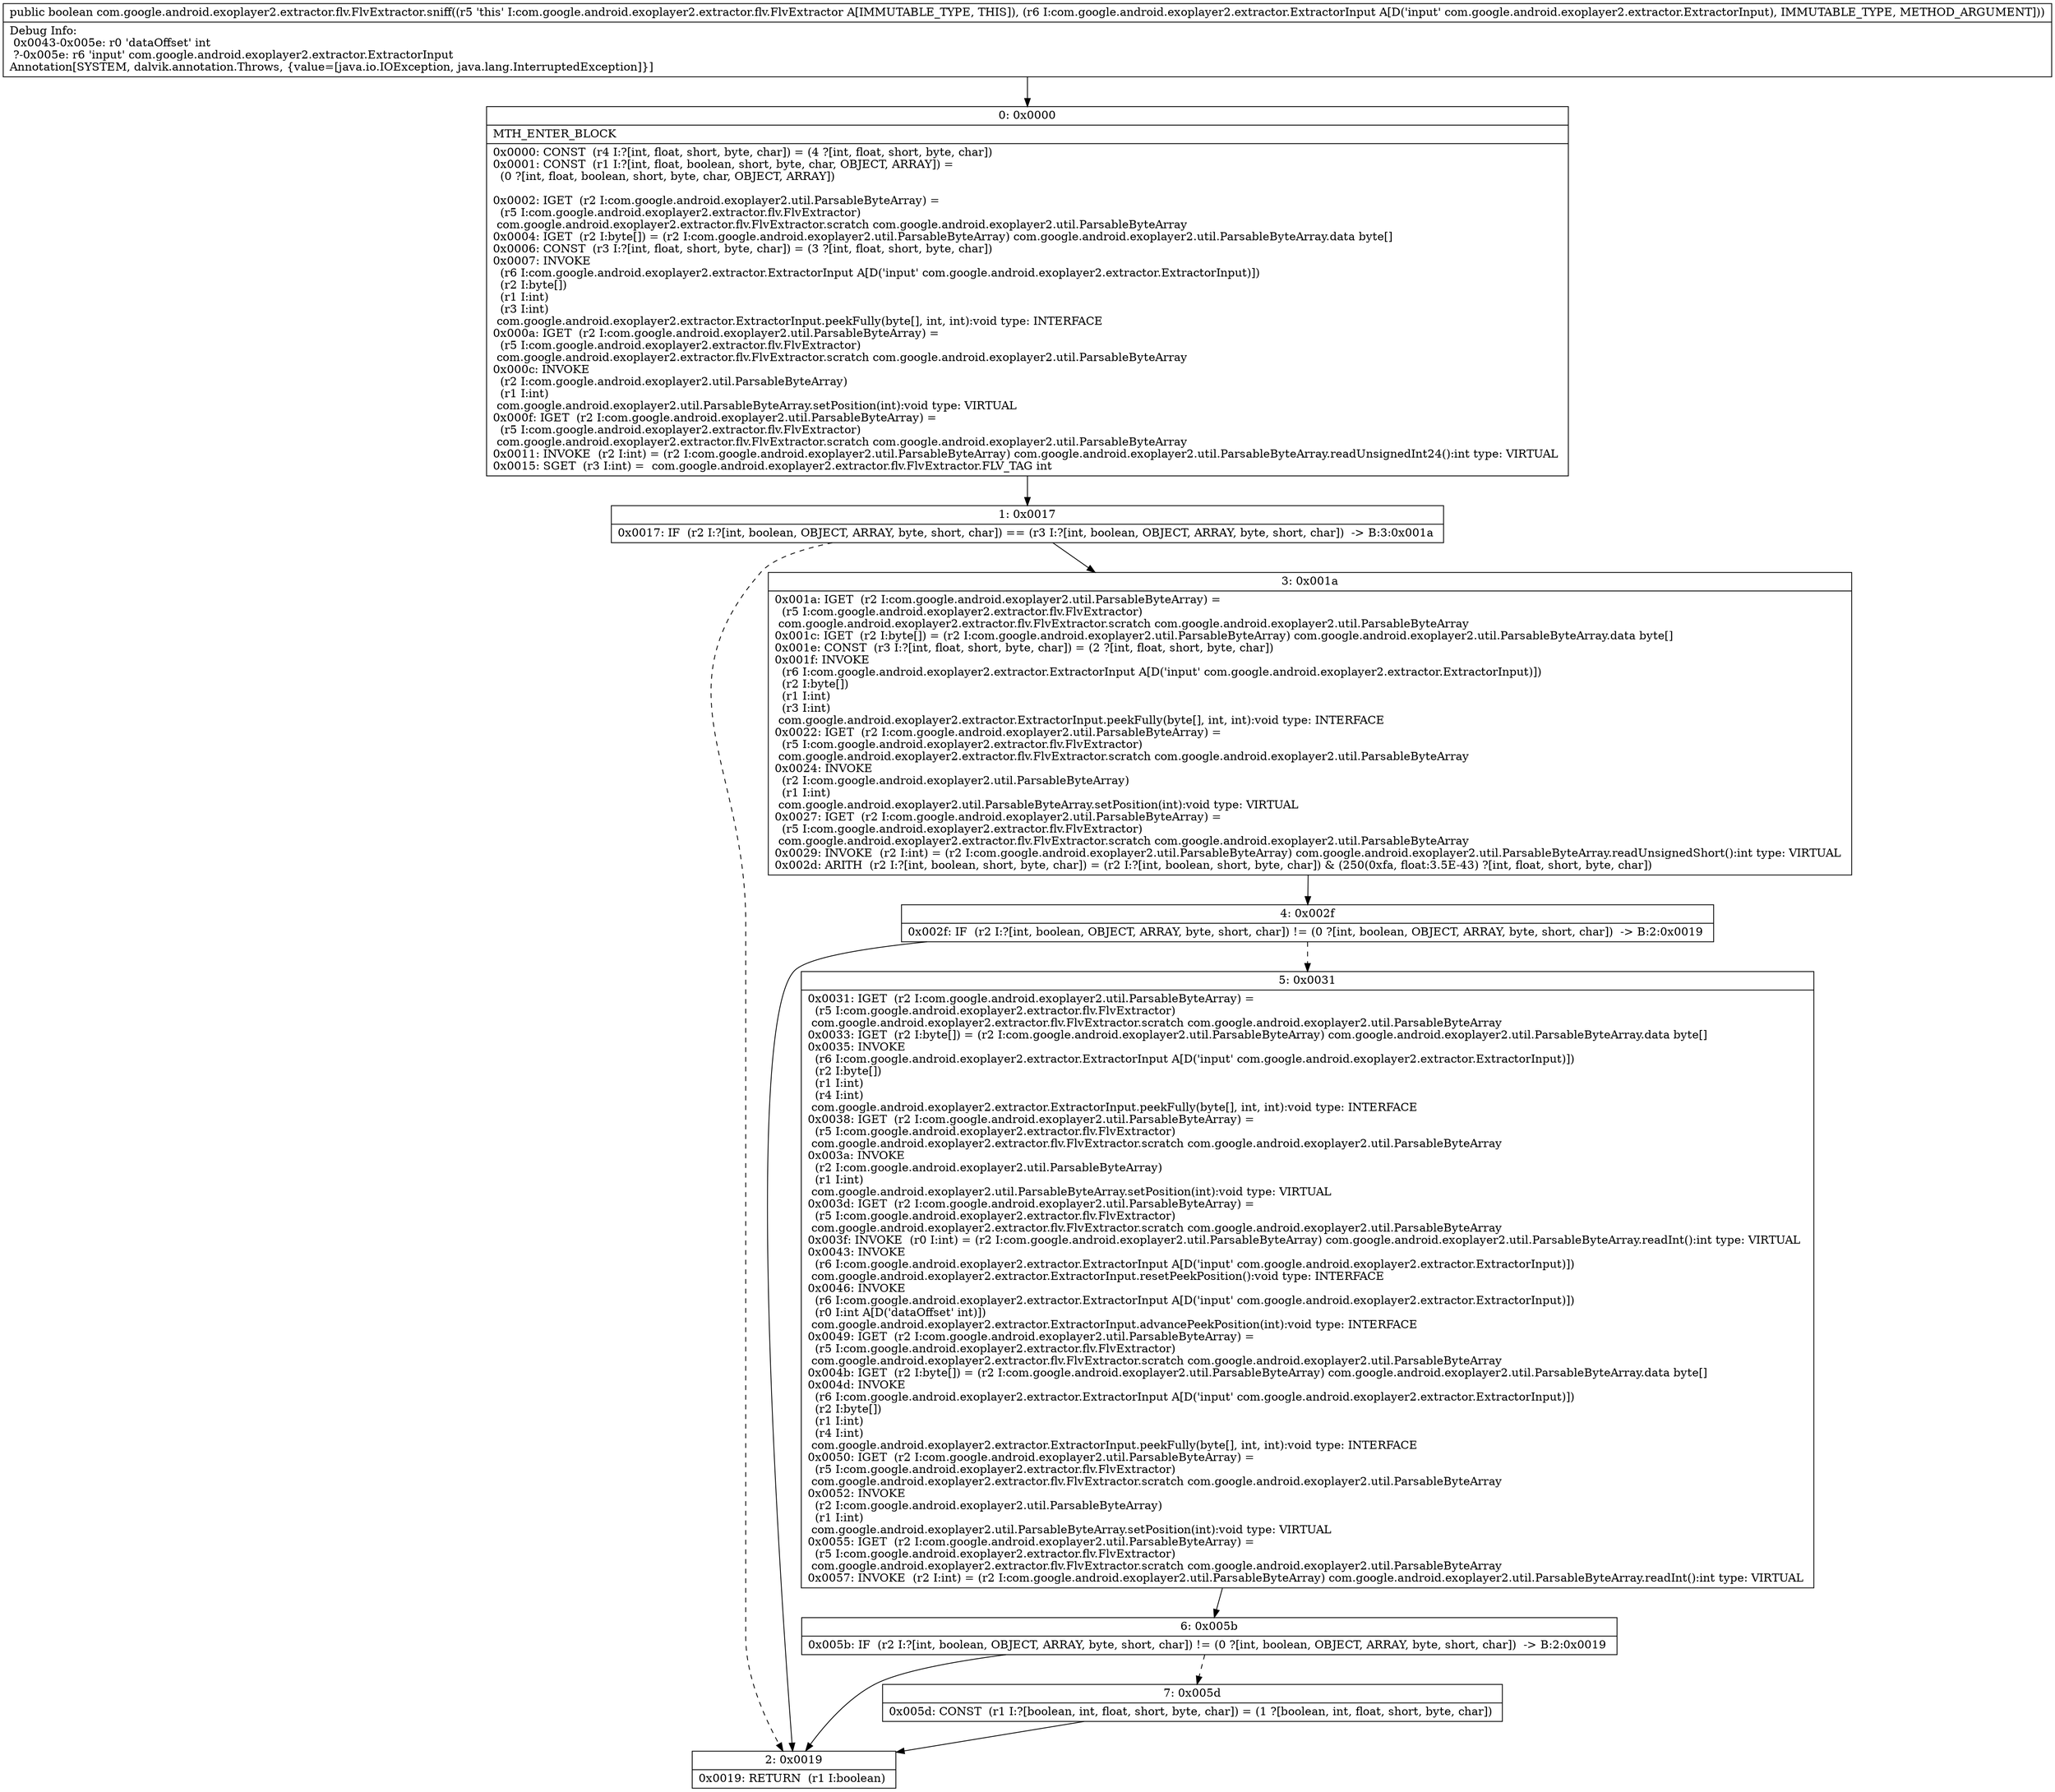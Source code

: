 digraph "CFG forcom.google.android.exoplayer2.extractor.flv.FlvExtractor.sniff(Lcom\/google\/android\/exoplayer2\/extractor\/ExtractorInput;)Z" {
Node_0 [shape=record,label="{0\:\ 0x0000|MTH_ENTER_BLOCK\l|0x0000: CONST  (r4 I:?[int, float, short, byte, char]) = (4 ?[int, float, short, byte, char]) \l0x0001: CONST  (r1 I:?[int, float, boolean, short, byte, char, OBJECT, ARRAY]) = \l  (0 ?[int, float, boolean, short, byte, char, OBJECT, ARRAY])\l \l0x0002: IGET  (r2 I:com.google.android.exoplayer2.util.ParsableByteArray) = \l  (r5 I:com.google.android.exoplayer2.extractor.flv.FlvExtractor)\l com.google.android.exoplayer2.extractor.flv.FlvExtractor.scratch com.google.android.exoplayer2.util.ParsableByteArray \l0x0004: IGET  (r2 I:byte[]) = (r2 I:com.google.android.exoplayer2.util.ParsableByteArray) com.google.android.exoplayer2.util.ParsableByteArray.data byte[] \l0x0006: CONST  (r3 I:?[int, float, short, byte, char]) = (3 ?[int, float, short, byte, char]) \l0x0007: INVOKE  \l  (r6 I:com.google.android.exoplayer2.extractor.ExtractorInput A[D('input' com.google.android.exoplayer2.extractor.ExtractorInput)])\l  (r2 I:byte[])\l  (r1 I:int)\l  (r3 I:int)\l com.google.android.exoplayer2.extractor.ExtractorInput.peekFully(byte[], int, int):void type: INTERFACE \l0x000a: IGET  (r2 I:com.google.android.exoplayer2.util.ParsableByteArray) = \l  (r5 I:com.google.android.exoplayer2.extractor.flv.FlvExtractor)\l com.google.android.exoplayer2.extractor.flv.FlvExtractor.scratch com.google.android.exoplayer2.util.ParsableByteArray \l0x000c: INVOKE  \l  (r2 I:com.google.android.exoplayer2.util.ParsableByteArray)\l  (r1 I:int)\l com.google.android.exoplayer2.util.ParsableByteArray.setPosition(int):void type: VIRTUAL \l0x000f: IGET  (r2 I:com.google.android.exoplayer2.util.ParsableByteArray) = \l  (r5 I:com.google.android.exoplayer2.extractor.flv.FlvExtractor)\l com.google.android.exoplayer2.extractor.flv.FlvExtractor.scratch com.google.android.exoplayer2.util.ParsableByteArray \l0x0011: INVOKE  (r2 I:int) = (r2 I:com.google.android.exoplayer2.util.ParsableByteArray) com.google.android.exoplayer2.util.ParsableByteArray.readUnsignedInt24():int type: VIRTUAL \l0x0015: SGET  (r3 I:int) =  com.google.android.exoplayer2.extractor.flv.FlvExtractor.FLV_TAG int \l}"];
Node_1 [shape=record,label="{1\:\ 0x0017|0x0017: IF  (r2 I:?[int, boolean, OBJECT, ARRAY, byte, short, char]) == (r3 I:?[int, boolean, OBJECT, ARRAY, byte, short, char])  \-\> B:3:0x001a \l}"];
Node_2 [shape=record,label="{2\:\ 0x0019|0x0019: RETURN  (r1 I:boolean) \l}"];
Node_3 [shape=record,label="{3\:\ 0x001a|0x001a: IGET  (r2 I:com.google.android.exoplayer2.util.ParsableByteArray) = \l  (r5 I:com.google.android.exoplayer2.extractor.flv.FlvExtractor)\l com.google.android.exoplayer2.extractor.flv.FlvExtractor.scratch com.google.android.exoplayer2.util.ParsableByteArray \l0x001c: IGET  (r2 I:byte[]) = (r2 I:com.google.android.exoplayer2.util.ParsableByteArray) com.google.android.exoplayer2.util.ParsableByteArray.data byte[] \l0x001e: CONST  (r3 I:?[int, float, short, byte, char]) = (2 ?[int, float, short, byte, char]) \l0x001f: INVOKE  \l  (r6 I:com.google.android.exoplayer2.extractor.ExtractorInput A[D('input' com.google.android.exoplayer2.extractor.ExtractorInput)])\l  (r2 I:byte[])\l  (r1 I:int)\l  (r3 I:int)\l com.google.android.exoplayer2.extractor.ExtractorInput.peekFully(byte[], int, int):void type: INTERFACE \l0x0022: IGET  (r2 I:com.google.android.exoplayer2.util.ParsableByteArray) = \l  (r5 I:com.google.android.exoplayer2.extractor.flv.FlvExtractor)\l com.google.android.exoplayer2.extractor.flv.FlvExtractor.scratch com.google.android.exoplayer2.util.ParsableByteArray \l0x0024: INVOKE  \l  (r2 I:com.google.android.exoplayer2.util.ParsableByteArray)\l  (r1 I:int)\l com.google.android.exoplayer2.util.ParsableByteArray.setPosition(int):void type: VIRTUAL \l0x0027: IGET  (r2 I:com.google.android.exoplayer2.util.ParsableByteArray) = \l  (r5 I:com.google.android.exoplayer2.extractor.flv.FlvExtractor)\l com.google.android.exoplayer2.extractor.flv.FlvExtractor.scratch com.google.android.exoplayer2.util.ParsableByteArray \l0x0029: INVOKE  (r2 I:int) = (r2 I:com.google.android.exoplayer2.util.ParsableByteArray) com.google.android.exoplayer2.util.ParsableByteArray.readUnsignedShort():int type: VIRTUAL \l0x002d: ARITH  (r2 I:?[int, boolean, short, byte, char]) = (r2 I:?[int, boolean, short, byte, char]) & (250(0xfa, float:3.5E\-43) ?[int, float, short, byte, char]) \l}"];
Node_4 [shape=record,label="{4\:\ 0x002f|0x002f: IF  (r2 I:?[int, boolean, OBJECT, ARRAY, byte, short, char]) != (0 ?[int, boolean, OBJECT, ARRAY, byte, short, char])  \-\> B:2:0x0019 \l}"];
Node_5 [shape=record,label="{5\:\ 0x0031|0x0031: IGET  (r2 I:com.google.android.exoplayer2.util.ParsableByteArray) = \l  (r5 I:com.google.android.exoplayer2.extractor.flv.FlvExtractor)\l com.google.android.exoplayer2.extractor.flv.FlvExtractor.scratch com.google.android.exoplayer2.util.ParsableByteArray \l0x0033: IGET  (r2 I:byte[]) = (r2 I:com.google.android.exoplayer2.util.ParsableByteArray) com.google.android.exoplayer2.util.ParsableByteArray.data byte[] \l0x0035: INVOKE  \l  (r6 I:com.google.android.exoplayer2.extractor.ExtractorInput A[D('input' com.google.android.exoplayer2.extractor.ExtractorInput)])\l  (r2 I:byte[])\l  (r1 I:int)\l  (r4 I:int)\l com.google.android.exoplayer2.extractor.ExtractorInput.peekFully(byte[], int, int):void type: INTERFACE \l0x0038: IGET  (r2 I:com.google.android.exoplayer2.util.ParsableByteArray) = \l  (r5 I:com.google.android.exoplayer2.extractor.flv.FlvExtractor)\l com.google.android.exoplayer2.extractor.flv.FlvExtractor.scratch com.google.android.exoplayer2.util.ParsableByteArray \l0x003a: INVOKE  \l  (r2 I:com.google.android.exoplayer2.util.ParsableByteArray)\l  (r1 I:int)\l com.google.android.exoplayer2.util.ParsableByteArray.setPosition(int):void type: VIRTUAL \l0x003d: IGET  (r2 I:com.google.android.exoplayer2.util.ParsableByteArray) = \l  (r5 I:com.google.android.exoplayer2.extractor.flv.FlvExtractor)\l com.google.android.exoplayer2.extractor.flv.FlvExtractor.scratch com.google.android.exoplayer2.util.ParsableByteArray \l0x003f: INVOKE  (r0 I:int) = (r2 I:com.google.android.exoplayer2.util.ParsableByteArray) com.google.android.exoplayer2.util.ParsableByteArray.readInt():int type: VIRTUAL \l0x0043: INVOKE  \l  (r6 I:com.google.android.exoplayer2.extractor.ExtractorInput A[D('input' com.google.android.exoplayer2.extractor.ExtractorInput)])\l com.google.android.exoplayer2.extractor.ExtractorInput.resetPeekPosition():void type: INTERFACE \l0x0046: INVOKE  \l  (r6 I:com.google.android.exoplayer2.extractor.ExtractorInput A[D('input' com.google.android.exoplayer2.extractor.ExtractorInput)])\l  (r0 I:int A[D('dataOffset' int)])\l com.google.android.exoplayer2.extractor.ExtractorInput.advancePeekPosition(int):void type: INTERFACE \l0x0049: IGET  (r2 I:com.google.android.exoplayer2.util.ParsableByteArray) = \l  (r5 I:com.google.android.exoplayer2.extractor.flv.FlvExtractor)\l com.google.android.exoplayer2.extractor.flv.FlvExtractor.scratch com.google.android.exoplayer2.util.ParsableByteArray \l0x004b: IGET  (r2 I:byte[]) = (r2 I:com.google.android.exoplayer2.util.ParsableByteArray) com.google.android.exoplayer2.util.ParsableByteArray.data byte[] \l0x004d: INVOKE  \l  (r6 I:com.google.android.exoplayer2.extractor.ExtractorInput A[D('input' com.google.android.exoplayer2.extractor.ExtractorInput)])\l  (r2 I:byte[])\l  (r1 I:int)\l  (r4 I:int)\l com.google.android.exoplayer2.extractor.ExtractorInput.peekFully(byte[], int, int):void type: INTERFACE \l0x0050: IGET  (r2 I:com.google.android.exoplayer2.util.ParsableByteArray) = \l  (r5 I:com.google.android.exoplayer2.extractor.flv.FlvExtractor)\l com.google.android.exoplayer2.extractor.flv.FlvExtractor.scratch com.google.android.exoplayer2.util.ParsableByteArray \l0x0052: INVOKE  \l  (r2 I:com.google.android.exoplayer2.util.ParsableByteArray)\l  (r1 I:int)\l com.google.android.exoplayer2.util.ParsableByteArray.setPosition(int):void type: VIRTUAL \l0x0055: IGET  (r2 I:com.google.android.exoplayer2.util.ParsableByteArray) = \l  (r5 I:com.google.android.exoplayer2.extractor.flv.FlvExtractor)\l com.google.android.exoplayer2.extractor.flv.FlvExtractor.scratch com.google.android.exoplayer2.util.ParsableByteArray \l0x0057: INVOKE  (r2 I:int) = (r2 I:com.google.android.exoplayer2.util.ParsableByteArray) com.google.android.exoplayer2.util.ParsableByteArray.readInt():int type: VIRTUAL \l}"];
Node_6 [shape=record,label="{6\:\ 0x005b|0x005b: IF  (r2 I:?[int, boolean, OBJECT, ARRAY, byte, short, char]) != (0 ?[int, boolean, OBJECT, ARRAY, byte, short, char])  \-\> B:2:0x0019 \l}"];
Node_7 [shape=record,label="{7\:\ 0x005d|0x005d: CONST  (r1 I:?[boolean, int, float, short, byte, char]) = (1 ?[boolean, int, float, short, byte, char]) \l}"];
MethodNode[shape=record,label="{public boolean com.google.android.exoplayer2.extractor.flv.FlvExtractor.sniff((r5 'this' I:com.google.android.exoplayer2.extractor.flv.FlvExtractor A[IMMUTABLE_TYPE, THIS]), (r6 I:com.google.android.exoplayer2.extractor.ExtractorInput A[D('input' com.google.android.exoplayer2.extractor.ExtractorInput), IMMUTABLE_TYPE, METHOD_ARGUMENT]))  | Debug Info:\l  0x0043\-0x005e: r0 'dataOffset' int\l  ?\-0x005e: r6 'input' com.google.android.exoplayer2.extractor.ExtractorInput\lAnnotation[SYSTEM, dalvik.annotation.Throws, \{value=[java.io.IOException, java.lang.InterruptedException]\}]\l}"];
MethodNode -> Node_0;
Node_0 -> Node_1;
Node_1 -> Node_2[style=dashed];
Node_1 -> Node_3;
Node_3 -> Node_4;
Node_4 -> Node_2;
Node_4 -> Node_5[style=dashed];
Node_5 -> Node_6;
Node_6 -> Node_2;
Node_6 -> Node_7[style=dashed];
Node_7 -> Node_2;
}

